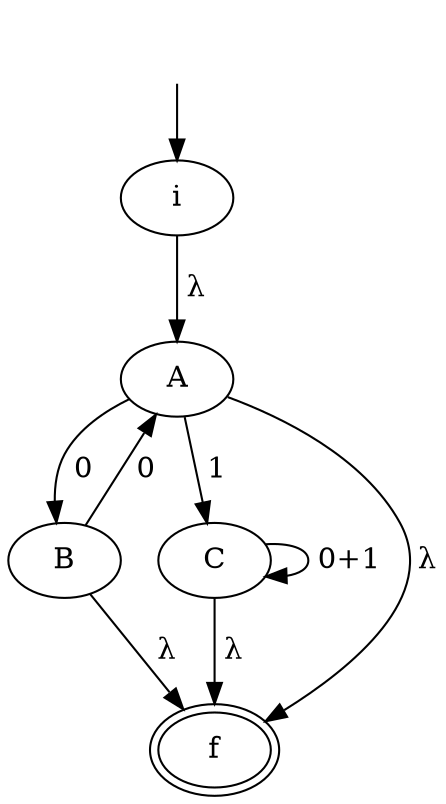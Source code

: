 digraph "AFER" {
    _nil0 [style="invis"]
    _nil0 -> i [label=""]
    i -> A [label=" λ"]
    A -> B [label=" 0"]
    A -> C [label=" 1"]
    A -> f [label=" λ"]
    B -> A [label=" 0"]
    B -> f [label=" λ"]
    C -> C [label=" 0+1"]
    C -> f [label=" λ"]
    f [peripheries=2]
}
